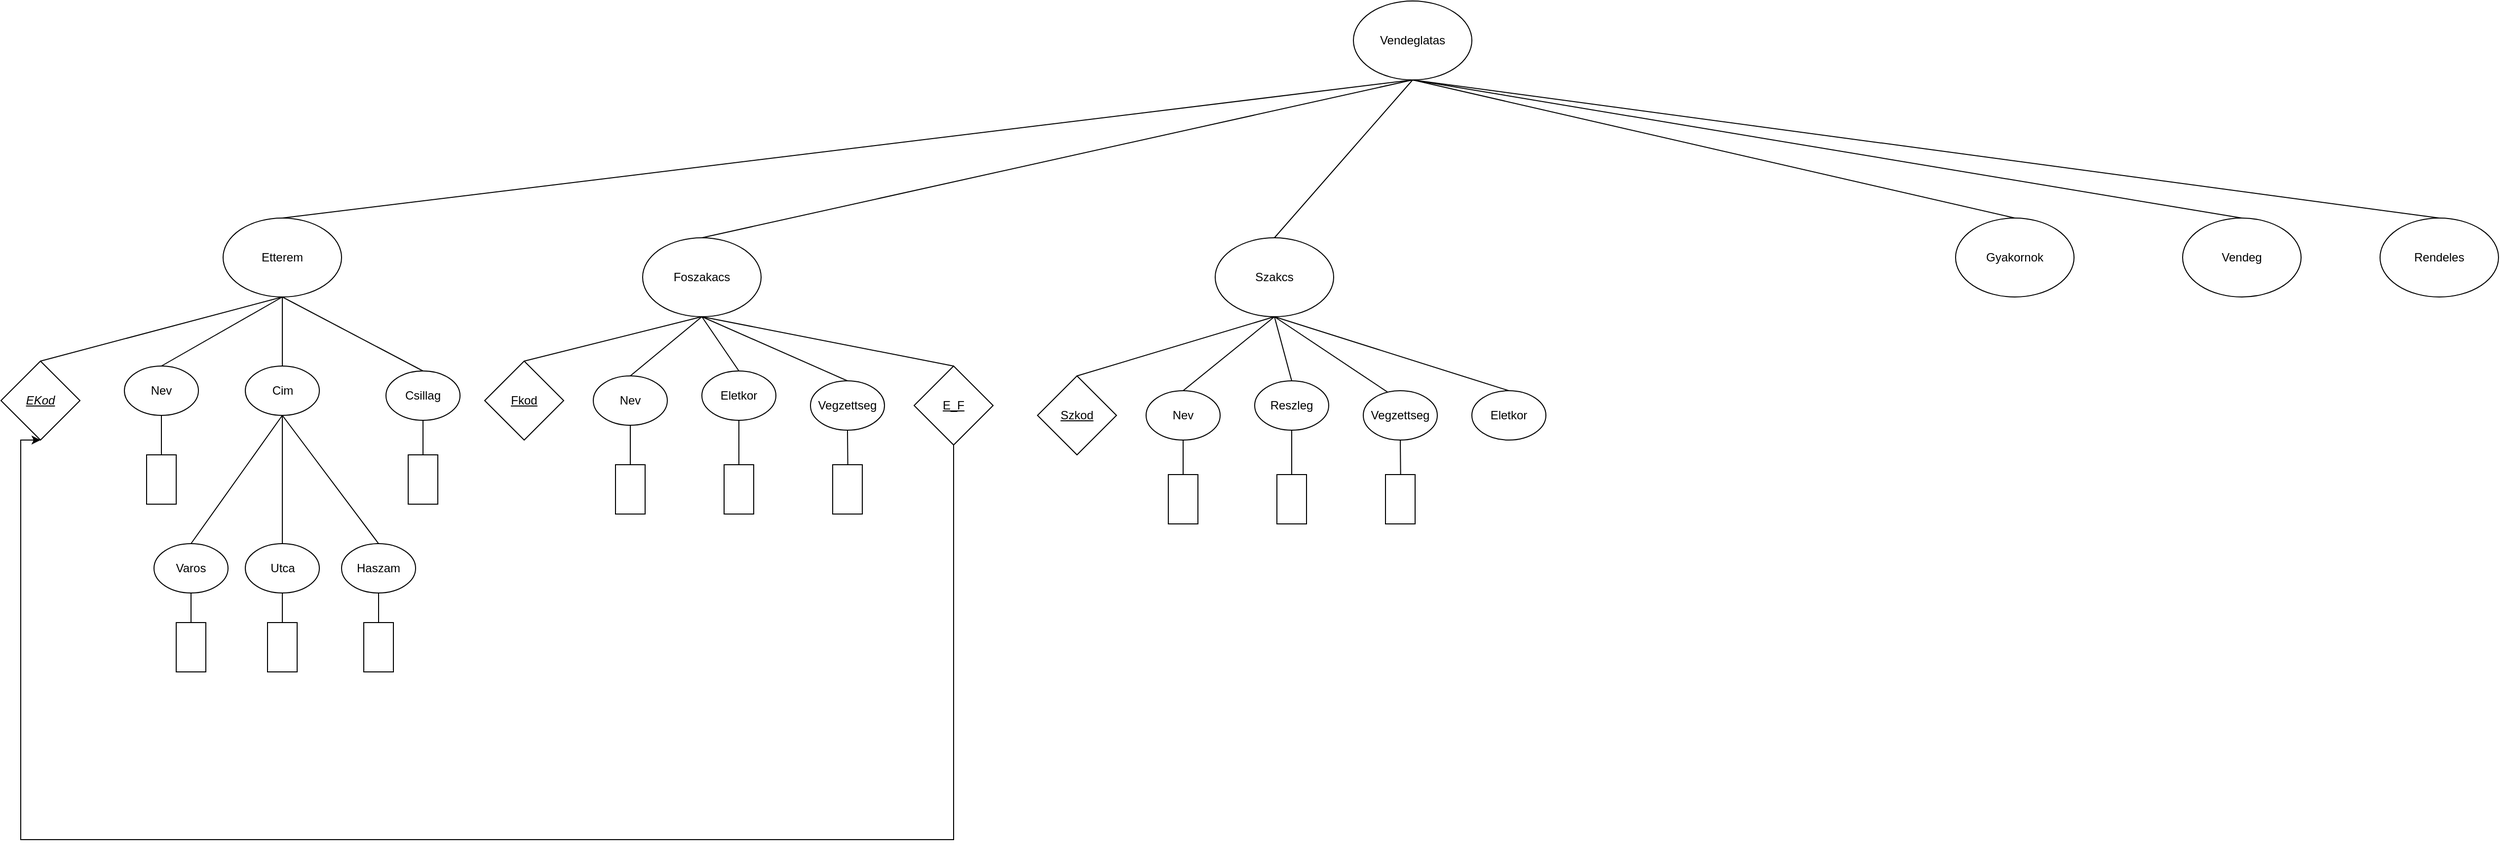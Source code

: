 <mxfile version="20.4.0"><diagram id="5zeBZYak-Ufsh1oe7t_A" name="Page-1"><mxGraphModel dx="3055" dy="1310" grid="1" gridSize="10" guides="1" tooltips="1" connect="1" arrows="1" fold="1" page="1" pageScale="1" pageWidth="850" pageHeight="1100" math="0" shadow="0"><root><mxCell id="0"/><mxCell id="1" parent="0"/><mxCell id="2ZCKuji_2gfjYg4W31bf-1" value="Vendeg" style="ellipse;whiteSpace=wrap;html=1;" vertex="1" parent="1"><mxGeometry x="780" y="260" width="120" height="80" as="geometry"/></mxCell><mxCell id="2ZCKuji_2gfjYg4W31bf-3" value="Etterem" style="ellipse;whiteSpace=wrap;html=1;" vertex="1" parent="1"><mxGeometry x="-1205" y="260" width="120" height="80" as="geometry"/></mxCell><mxCell id="2ZCKuji_2gfjYg4W31bf-4" value="Rendeles" style="ellipse;whiteSpace=wrap;html=1;" vertex="1" parent="1"><mxGeometry x="980" y="260" width="120" height="80" as="geometry"/></mxCell><mxCell id="2ZCKuji_2gfjYg4W31bf-5" value="Gyakornok" style="ellipse;whiteSpace=wrap;html=1;" vertex="1" parent="1"><mxGeometry x="550" y="260" width="120" height="80" as="geometry"/></mxCell><mxCell id="2ZCKuji_2gfjYg4W31bf-9" value="Nev" style="ellipse;whiteSpace=wrap;html=1;" vertex="1" parent="1"><mxGeometry x="-1305" y="410" width="75" height="50" as="geometry"/></mxCell><mxCell id="2ZCKuji_2gfjYg4W31bf-6" value="Foszakacs" style="ellipse;whiteSpace=wrap;html=1;strokeColor=default;perimeterSpacing=0;sketch=0;" vertex="1" parent="1"><mxGeometry x="-780" y="280" width="120" height="80" as="geometry"/></mxCell><mxCell id="2ZCKuji_2gfjYg4W31bf-10" value="Cim" style="ellipse;whiteSpace=wrap;html=1;" vertex="1" parent="1"><mxGeometry x="-1182.5" y="410" width="75" height="50" as="geometry"/></mxCell><mxCell id="2ZCKuji_2gfjYg4W31bf-11" value="Csillag" style="ellipse;whiteSpace=wrap;html=1;" vertex="1" parent="1"><mxGeometry x="-1040" y="415" width="75" height="50" as="geometry"/></mxCell><mxCell id="2ZCKuji_2gfjYg4W31bf-14" value="Vendeglatas" style="ellipse;whiteSpace=wrap;html=1;" vertex="1" parent="1"><mxGeometry x="-60" y="40" width="120" height="80" as="geometry"/></mxCell><mxCell id="2ZCKuji_2gfjYg4W31bf-16" value="Haszam" style="ellipse;whiteSpace=wrap;html=1;" vertex="1" parent="1"><mxGeometry x="-1085" y="590" width="75" height="50" as="geometry"/></mxCell><mxCell id="2ZCKuji_2gfjYg4W31bf-17" value="Utca" style="ellipse;whiteSpace=wrap;html=1;" vertex="1" parent="1"><mxGeometry x="-1182.5" y="590" width="75" height="50" as="geometry"/></mxCell><mxCell id="2ZCKuji_2gfjYg4W31bf-18" value="Varos" style="ellipse;whiteSpace=wrap;html=1;" vertex="1" parent="1"><mxGeometry x="-1275" y="590" width="75" height="50" as="geometry"/></mxCell><mxCell id="2ZCKuji_2gfjYg4W31bf-26" value="" style="endArrow=none;html=1;rounded=0;entryX=0.5;entryY=1;entryDx=0;entryDy=0;exitX=0.5;exitY=0;exitDx=0;exitDy=0;" edge="1" parent="1" source="2ZCKuji_2gfjYg4W31bf-5" target="2ZCKuji_2gfjYg4W31bf-14"><mxGeometry width="50" height="50" relative="1" as="geometry"><mxPoint x="-100" y="390" as="sourcePoint"/><mxPoint x="-50" y="340" as="targetPoint"/></mxGeometry></mxCell><mxCell id="2ZCKuji_2gfjYg4W31bf-27" value="" style="endArrow=none;html=1;rounded=0;entryX=0.5;entryY=1;entryDx=0;entryDy=0;exitX=0.5;exitY=0;exitDx=0;exitDy=0;" edge="1" parent="1" source="2ZCKuji_2gfjYg4W31bf-6" target="2ZCKuji_2gfjYg4W31bf-14"><mxGeometry width="50" height="50" relative="1" as="geometry"><mxPoint x="10" y="270" as="sourcePoint"/><mxPoint x="10" y="130" as="targetPoint"/></mxGeometry></mxCell><mxCell id="2ZCKuji_2gfjYg4W31bf-28" value="" style="endArrow=none;html=1;rounded=0;exitX=0.5;exitY=0;exitDx=0;exitDy=0;" edge="1" parent="1" source="2ZCKuji_2gfjYg4W31bf-1"><mxGeometry width="50" height="50" relative="1" as="geometry"><mxPoint x="20" y="280" as="sourcePoint"/><mxPoint y="120" as="targetPoint"/></mxGeometry></mxCell><mxCell id="2ZCKuji_2gfjYg4W31bf-29" value="" style="endArrow=none;html=1;rounded=0;entryX=0.5;entryY=1;entryDx=0;entryDy=0;exitX=0.5;exitY=0;exitDx=0;exitDy=0;" edge="1" parent="1" source="2ZCKuji_2gfjYg4W31bf-4" target="2ZCKuji_2gfjYg4W31bf-14"><mxGeometry width="50" height="50" relative="1" as="geometry"><mxPoint x="30" y="290" as="sourcePoint"/><mxPoint x="30" y="150" as="targetPoint"/></mxGeometry></mxCell><mxCell id="2ZCKuji_2gfjYg4W31bf-30" value="" style="endArrow=none;html=1;rounded=0;exitX=0.5;exitY=0;exitDx=0;exitDy=0;" edge="1" parent="1" source="2ZCKuji_2gfjYg4W31bf-3"><mxGeometry width="50" height="50" relative="1" as="geometry"><mxPoint x="440" y="270" as="sourcePoint"/><mxPoint y="120" as="targetPoint"/></mxGeometry></mxCell><mxCell id="2ZCKuji_2gfjYg4W31bf-32" value="" style="endArrow=none;html=1;rounded=0;exitX=0.5;exitY=1;exitDx=0;exitDy=0;entryX=0.5;entryY=0;entryDx=0;entryDy=0;" edge="1" parent="1" source="2ZCKuji_2gfjYg4W31bf-3" target="2ZCKuji_2gfjYg4W31bf-10"><mxGeometry width="50" height="50" relative="1" as="geometry"><mxPoint x="-1005" y="270" as="sourcePoint"/><mxPoint x="-545" y="130" as="targetPoint"/></mxGeometry></mxCell><mxCell id="2ZCKuji_2gfjYg4W31bf-33" value="" style="endArrow=none;html=1;rounded=0;exitX=0.5;exitY=1;exitDx=0;exitDy=0;entryX=0.5;entryY=0;entryDx=0;entryDy=0;" edge="1" parent="1" source="2ZCKuji_2gfjYg4W31bf-3" target="2ZCKuji_2gfjYg4W31bf-9"><mxGeometry width="50" height="50" relative="1" as="geometry"><mxPoint x="-1005" y="350" as="sourcePoint"/><mxPoint x="-1005" y="420" as="targetPoint"/></mxGeometry></mxCell><mxCell id="2ZCKuji_2gfjYg4W31bf-35" value="" style="endArrow=none;html=1;rounded=0;exitX=0.5;exitY=1;exitDx=0;exitDy=0;entryX=0.5;entryY=0;entryDx=0;entryDy=0;" edge="1" parent="1" source="2ZCKuji_2gfjYg4W31bf-3" target="2ZCKuji_2gfjYg4W31bf-11"><mxGeometry width="50" height="50" relative="1" as="geometry"><mxPoint x="-1005" y="350" as="sourcePoint"/><mxPoint x="-1127.5" y="420" as="targetPoint"/></mxGeometry></mxCell><mxCell id="2ZCKuji_2gfjYg4W31bf-38" value="" style="endArrow=none;html=1;rounded=0;exitX=0.5;exitY=1;exitDx=0;exitDy=0;entryX=0.5;entryY=0;entryDx=0;entryDy=0;" edge="1" parent="1" source="2ZCKuji_2gfjYg4W31bf-10" target="2ZCKuji_2gfjYg4W31bf-18"><mxGeometry width="50" height="50" relative="1" as="geometry"><mxPoint x="-655" y="390" as="sourcePoint"/><mxPoint x="-605" y="340" as="targetPoint"/></mxGeometry></mxCell><mxCell id="2ZCKuji_2gfjYg4W31bf-39" value="" style="endArrow=none;html=1;rounded=0;exitX=0.5;exitY=1;exitDx=0;exitDy=0;entryX=0.5;entryY=0;entryDx=0;entryDy=0;" edge="1" parent="1" source="2ZCKuji_2gfjYg4W31bf-10" target="2ZCKuji_2gfjYg4W31bf-17"><mxGeometry width="50" height="50" relative="1" as="geometry"><mxPoint x="-995" y="360" as="sourcePoint"/><mxPoint x="-1117.5" y="430" as="targetPoint"/></mxGeometry></mxCell><mxCell id="2ZCKuji_2gfjYg4W31bf-40" value="" style="endArrow=none;html=1;rounded=0;exitX=0.5;exitY=1;exitDx=0;exitDy=0;entryX=0.5;entryY=0;entryDx=0;entryDy=0;" edge="1" parent="1" source="2ZCKuji_2gfjYg4W31bf-10" target="2ZCKuji_2gfjYg4W31bf-16"><mxGeometry width="50" height="50" relative="1" as="geometry"><mxPoint x="-985" y="370" as="sourcePoint"/><mxPoint x="-1107.5" y="440" as="targetPoint"/></mxGeometry></mxCell><mxCell id="2ZCKuji_2gfjYg4W31bf-43" value="&lt;u&gt;Fkod&lt;/u&gt;" style="rhombus;whiteSpace=wrap;html=1;sketch=0;strokeColor=default;fontStyle=4" vertex="1" parent="1"><mxGeometry x="-940" y="405" width="80" height="80" as="geometry"/></mxCell><mxCell id="2ZCKuji_2gfjYg4W31bf-123" style="edgeStyle=orthogonalEdgeStyle;rounded=0;orthogonalLoop=1;jettySize=auto;html=1;exitX=0.5;exitY=1;exitDx=0;exitDy=0;entryX=0.5;entryY=1;entryDx=0;entryDy=0;" edge="1" parent="1" source="2ZCKuji_2gfjYg4W31bf-45" target="2ZCKuji_2gfjYg4W31bf-59"><mxGeometry relative="1" as="geometry"><mxPoint x="-1410" y="1160" as="targetPoint"/><Array as="points"><mxPoint x="-465" y="890"/><mxPoint x="-1410" y="890"/><mxPoint x="-1410" y="485"/></Array></mxGeometry></mxCell><mxCell id="2ZCKuji_2gfjYg4W31bf-45" value="E_F" style="rhombus;whiteSpace=wrap;html=1;sketch=0;strokeColor=default;fontStyle=4" vertex="1" parent="1"><mxGeometry x="-505" y="410" width="80" height="80" as="geometry"/></mxCell><mxCell id="2ZCKuji_2gfjYg4W31bf-46" value="" style="endArrow=none;html=1;rounded=0;entryX=0.5;entryY=0;entryDx=0;entryDy=0;exitX=0.5;exitY=1;exitDx=0;exitDy=0;" edge="1" parent="1" source="2ZCKuji_2gfjYg4W31bf-6" target="2ZCKuji_2gfjYg4W31bf-45"><mxGeometry width="50" height="50" relative="1" as="geometry"><mxPoint x="-600" y="360" as="sourcePoint"/><mxPoint x="-530" y="405" as="targetPoint"/></mxGeometry></mxCell><mxCell id="2ZCKuji_2gfjYg4W31bf-47" value="" style="endArrow=none;html=1;rounded=0;entryX=0.5;entryY=0;entryDx=0;entryDy=0;exitX=0.5;exitY=1;exitDx=0;exitDy=0;" edge="1" parent="1" source="2ZCKuji_2gfjYg4W31bf-6" target="2ZCKuji_2gfjYg4W31bf-43"><mxGeometry width="50" height="50" relative="1" as="geometry"><mxPoint x="-520" y="360" as="sourcePoint"/><mxPoint x="-360" y="430" as="targetPoint"/></mxGeometry></mxCell><mxCell id="2ZCKuji_2gfjYg4W31bf-49" value="Szakcs" style="ellipse;whiteSpace=wrap;html=1;strokeColor=default;perimeterSpacing=0;sketch=0;" vertex="1" parent="1"><mxGeometry x="-200" y="280" width="120" height="80" as="geometry"/></mxCell><mxCell id="2ZCKuji_2gfjYg4W31bf-54" value="Nev" style="ellipse;whiteSpace=wrap;html=1;" vertex="1" parent="1"><mxGeometry x="-830" y="420" width="75" height="50" as="geometry"/></mxCell><mxCell id="2ZCKuji_2gfjYg4W31bf-55" value="Eletkor" style="ellipse;whiteSpace=wrap;html=1;" vertex="1" parent="1"><mxGeometry x="-720" y="415" width="75" height="50" as="geometry"/></mxCell><mxCell id="2ZCKuji_2gfjYg4W31bf-56" value="" style="endArrow=none;html=1;rounded=0;entryX=0.5;entryY=0;entryDx=0;entryDy=0;" edge="1" parent="1" target="2ZCKuji_2gfjYg4W31bf-55"><mxGeometry width="50" height="50" relative="1" as="geometry"><mxPoint x="-720" y="360" as="sourcePoint"/><mxPoint x="-670" y="490" as="targetPoint"/></mxGeometry></mxCell><mxCell id="2ZCKuji_2gfjYg4W31bf-57" value="" style="endArrow=none;html=1;rounded=0;exitX=0.5;exitY=1;exitDx=0;exitDy=0;entryX=0.5;entryY=0;entryDx=0;entryDy=0;" edge="1" parent="1" target="2ZCKuji_2gfjYg4W31bf-54" source="2ZCKuji_2gfjYg4W31bf-6"><mxGeometry width="50" height="50" relative="1" as="geometry"><mxPoint x="-670" y="420" as="sourcePoint"/><mxPoint x="-792.5" y="490" as="targetPoint"/></mxGeometry></mxCell><mxCell id="2ZCKuji_2gfjYg4W31bf-58" value="" style="endArrow=none;html=1;rounded=0;exitX=0.5;exitY=0;exitDx=0;exitDy=0;" edge="1" parent="1" source="2ZCKuji_2gfjYg4W31bf-49"><mxGeometry width="50" height="50" relative="1" as="geometry"><mxPoint x="-610" y="290" as="sourcePoint"/><mxPoint y="120" as="targetPoint"/></mxGeometry></mxCell><mxCell id="2ZCKuji_2gfjYg4W31bf-59" value="EKod" style="rhombus;whiteSpace=wrap;html=1;sketch=0;strokeColor=default;fontStyle=6" vertex="1" parent="1"><mxGeometry x="-1430" y="405" width="80" height="80" as="geometry"/></mxCell><mxCell id="2ZCKuji_2gfjYg4W31bf-60" value="" style="endArrow=none;html=1;rounded=0;entryX=0.5;entryY=0;entryDx=0;entryDy=0;exitX=0.5;exitY=1;exitDx=0;exitDy=0;" edge="1" parent="1" target="2ZCKuji_2gfjYg4W31bf-59" source="2ZCKuji_2gfjYg4W31bf-3"><mxGeometry width="50" height="50" relative="1" as="geometry"><mxPoint x="-1295" y="350" as="sourcePoint"/><mxPoint x="-935" y="420" as="targetPoint"/></mxGeometry></mxCell><mxCell id="2ZCKuji_2gfjYg4W31bf-65" value="Szkod" style="rhombus;whiteSpace=wrap;html=1;sketch=0;strokeColor=default;fontStyle=4" vertex="1" parent="1"><mxGeometry x="-380" y="420" width="80" height="80" as="geometry"/></mxCell><mxCell id="2ZCKuji_2gfjYg4W31bf-66" value="" style="endArrow=none;html=1;rounded=0;entryX=0.5;entryY=0;entryDx=0;entryDy=0;" edge="1" parent="1" target="2ZCKuji_2gfjYg4W31bf-65"><mxGeometry width="50" height="50" relative="1" as="geometry"><mxPoint x="-140" y="360" as="sourcePoint"/><mxPoint x="215" y="435" as="targetPoint"/></mxGeometry></mxCell><mxCell id="2ZCKuji_2gfjYg4W31bf-67" value="Eletkor" style="ellipse;whiteSpace=wrap;html=1;" vertex="1" parent="1"><mxGeometry x="60" y="435" width="75" height="50" as="geometry"/></mxCell><mxCell id="2ZCKuji_2gfjYg4W31bf-68" value="" style="endArrow=none;html=1;rounded=0;entryX=0.5;entryY=0;entryDx=0;entryDy=0;" edge="1" parent="1" target="2ZCKuji_2gfjYg4W31bf-67"><mxGeometry width="50" height="50" relative="1" as="geometry"><mxPoint x="-140" y="360" as="sourcePoint"/><mxPoint x="-95" y="495" as="targetPoint"/></mxGeometry></mxCell><mxCell id="2ZCKuji_2gfjYg4W31bf-69" value="" style="endArrow=none;html=1;rounded=0;exitX=0.5;exitY=1;exitDx=0;exitDy=0;entryX=0.5;entryY=0;entryDx=0;entryDy=0;" edge="1" parent="1" source="2ZCKuji_2gfjYg4W31bf-49" target="2ZCKuji_2gfjYg4W31bf-118"><mxGeometry width="50" height="50" relative="1" as="geometry"><mxPoint x="-145" y="365" as="sourcePoint"/><mxPoint x="-187.5" y="425" as="targetPoint"/></mxGeometry></mxCell><mxCell id="2ZCKuji_2gfjYg4W31bf-73" value="" style="rounded=0;whiteSpace=wrap;html=1;sketch=0;strokeColor=default;rotation=90;" vertex="1" parent="1"><mxGeometry x="-1027.5" y="510" width="50" height="30" as="geometry"/></mxCell><mxCell id="2ZCKuji_2gfjYg4W31bf-79" value="" style="rounded=0;whiteSpace=wrap;html=1;sketch=0;strokeColor=default;rotation=90;" vertex="1" parent="1"><mxGeometry x="-1292.5" y="510" width="50" height="30" as="geometry"/></mxCell><mxCell id="2ZCKuji_2gfjYg4W31bf-80" value="" style="rounded=0;whiteSpace=wrap;html=1;sketch=0;strokeColor=default;rotation=90;" vertex="1" parent="1"><mxGeometry x="-1262.5" y="680" width="50" height="30" as="geometry"/></mxCell><mxCell id="2ZCKuji_2gfjYg4W31bf-81" value="" style="rounded=0;whiteSpace=wrap;html=1;sketch=0;strokeColor=default;rotation=90;" vertex="1" parent="1"><mxGeometry x="-1170" y="680" width="50" height="30" as="geometry"/></mxCell><mxCell id="2ZCKuji_2gfjYg4W31bf-82" value="" style="rounded=0;whiteSpace=wrap;html=1;sketch=0;strokeColor=default;rotation=90;" vertex="1" parent="1"><mxGeometry x="-1072.5" y="680" width="50" height="30" as="geometry"/></mxCell><mxCell id="2ZCKuji_2gfjYg4W31bf-86" value="" style="endArrow=none;html=1;rounded=0;entryX=0.5;entryY=1;entryDx=0;entryDy=0;exitX=0;exitY=0.5;exitDx=0;exitDy=0;" edge="1" parent="1" source="2ZCKuji_2gfjYg4W31bf-79" target="2ZCKuji_2gfjYg4W31bf-9"><mxGeometry width="50" height="50" relative="1" as="geometry"><mxPoint x="-1120" y="630" as="sourcePoint"/><mxPoint x="-1070" y="580" as="targetPoint"/></mxGeometry></mxCell><mxCell id="2ZCKuji_2gfjYg4W31bf-88" value="" style="endArrow=none;html=1;rounded=0;entryX=0.5;entryY=1;entryDx=0;entryDy=0;exitX=0;exitY=0.5;exitDx=0;exitDy=0;" edge="1" parent="1" source="2ZCKuji_2gfjYg4W31bf-73" target="2ZCKuji_2gfjYg4W31bf-11"><mxGeometry width="50" height="50" relative="1" as="geometry"><mxPoint x="-1257.5" y="510" as="sourcePoint"/><mxPoint x="-1257.5" y="470" as="targetPoint"/></mxGeometry></mxCell><mxCell id="2ZCKuji_2gfjYg4W31bf-89" value="" style="endArrow=none;html=1;rounded=0;entryX=0.5;entryY=1;entryDx=0;entryDy=0;exitX=0;exitY=0.5;exitDx=0;exitDy=0;" edge="1" parent="1" source="2ZCKuji_2gfjYg4W31bf-80" target="2ZCKuji_2gfjYg4W31bf-18"><mxGeometry width="50" height="50" relative="1" as="geometry"><mxPoint x="-1247.5" y="520" as="sourcePoint"/><mxPoint x="-1247.5" y="480" as="targetPoint"/></mxGeometry></mxCell><mxCell id="2ZCKuji_2gfjYg4W31bf-90" value="" style="endArrow=none;html=1;rounded=0;entryX=0.5;entryY=1;entryDx=0;entryDy=0;exitX=0;exitY=0.5;exitDx=0;exitDy=0;" edge="1" parent="1" source="2ZCKuji_2gfjYg4W31bf-81" target="2ZCKuji_2gfjYg4W31bf-17"><mxGeometry width="50" height="50" relative="1" as="geometry"><mxPoint x="-1237.5" y="530" as="sourcePoint"/><mxPoint x="-1237.5" y="490" as="targetPoint"/></mxGeometry></mxCell><mxCell id="2ZCKuji_2gfjYg4W31bf-91" value="" style="endArrow=none;html=1;rounded=0;entryX=0.5;entryY=1;entryDx=0;entryDy=0;exitX=0;exitY=0.5;exitDx=0;exitDy=0;" edge="1" parent="1" source="2ZCKuji_2gfjYg4W31bf-82" target="2ZCKuji_2gfjYg4W31bf-16"><mxGeometry width="50" height="50" relative="1" as="geometry"><mxPoint x="-1227.5" y="540" as="sourcePoint"/><mxPoint x="-1227.5" y="500" as="targetPoint"/></mxGeometry></mxCell><mxCell id="2ZCKuji_2gfjYg4W31bf-96" value="" style="rounded=0;whiteSpace=wrap;html=1;sketch=0;strokeColor=default;rotation=90;" vertex="1" parent="1"><mxGeometry x="-817.5" y="520" width="50" height="30" as="geometry"/></mxCell><mxCell id="2ZCKuji_2gfjYg4W31bf-97" value="" style="endArrow=none;html=1;rounded=0;exitX=0;exitY=0.5;exitDx=0;exitDy=0;entryX=0.5;entryY=1;entryDx=0;entryDy=0;" edge="1" parent="1" source="2ZCKuji_2gfjYg4W31bf-96" target="2ZCKuji_2gfjYg4W31bf-54"><mxGeometry width="50" height="50" relative="1" as="geometry"><mxPoint x="-1017.5" y="520" as="sourcePoint"/><mxPoint x="-762" y="480" as="targetPoint"/></mxGeometry></mxCell><mxCell id="2ZCKuji_2gfjYg4W31bf-98" value="" style="rounded=0;whiteSpace=wrap;html=1;sketch=0;strokeColor=default;rotation=90;" vertex="1" parent="1"><mxGeometry x="-707.5" y="520" width="50" height="30" as="geometry"/></mxCell><mxCell id="2ZCKuji_2gfjYg4W31bf-99" value="" style="endArrow=none;html=1;rounded=0;entryX=0.5;entryY=1;entryDx=0;entryDy=0;exitX=0;exitY=0.5;exitDx=0;exitDy=0;" edge="1" parent="1" source="2ZCKuji_2gfjYg4W31bf-98" target="2ZCKuji_2gfjYg4W31bf-55"><mxGeometry width="50" height="50" relative="1" as="geometry"><mxPoint x="-900" y="520" as="sourcePoint"/><mxPoint x="-645" y="475" as="targetPoint"/></mxGeometry></mxCell><mxCell id="2ZCKuji_2gfjYg4W31bf-101" value="Vegzettseg" style="ellipse;whiteSpace=wrap;html=1;" vertex="1" parent="1"><mxGeometry x="-610" y="425" width="75" height="50" as="geometry"/></mxCell><mxCell id="2ZCKuji_2gfjYg4W31bf-105" value="" style="endArrow=none;html=1;rounded=0;entryX=0.5;entryY=0;entryDx=0;entryDy=0;" edge="1" parent="1" target="2ZCKuji_2gfjYg4W31bf-101"><mxGeometry width="50" height="50" relative="1" as="geometry"><mxPoint x="-720" y="360" as="sourcePoint"/><mxPoint x="-672.5" y="425" as="targetPoint"/></mxGeometry></mxCell><mxCell id="2ZCKuji_2gfjYg4W31bf-108" value="" style="endArrow=none;html=1;rounded=0;exitX=0.5;exitY=1;exitDx=0;exitDy=0;" edge="1" parent="1" source="2ZCKuji_2gfjYg4W31bf-101"><mxGeometry width="50" height="50" relative="1" as="geometry"><mxPoint x="-700" y="380" as="sourcePoint"/><mxPoint x="-572" y="530" as="targetPoint"/></mxGeometry></mxCell><mxCell id="2ZCKuji_2gfjYg4W31bf-109" value="" style="rounded=0;whiteSpace=wrap;html=1;sketch=0;strokeColor=default;rotation=90;" vertex="1" parent="1"><mxGeometry x="-597.5" y="520" width="50" height="30" as="geometry"/></mxCell><mxCell id="2ZCKuji_2gfjYg4W31bf-110" value="Reszleg" style="ellipse;whiteSpace=wrap;html=1;" vertex="1" parent="1"><mxGeometry x="-160" y="425" width="75" height="50" as="geometry"/></mxCell><mxCell id="2ZCKuji_2gfjYg4W31bf-111" value="" style="rounded=0;whiteSpace=wrap;html=1;sketch=0;strokeColor=default;rotation=90;" vertex="1" parent="1"><mxGeometry x="-257.5" y="530" width="50" height="30" as="geometry"/></mxCell><mxCell id="2ZCKuji_2gfjYg4W31bf-112" value="" style="endArrow=none;html=1;rounded=0;exitX=0;exitY=0.5;exitDx=0;exitDy=0;entryX=0.5;entryY=1;entryDx=0;entryDy=0;startArrow=none;" edge="1" parent="1" source="2ZCKuji_2gfjYg4W31bf-118"><mxGeometry width="50" height="50" relative="1" as="geometry"><mxPoint x="-457.5" y="530" as="sourcePoint"/><mxPoint x="-232.5" y="480" as="targetPoint"/></mxGeometry></mxCell><mxCell id="2ZCKuji_2gfjYg4W31bf-113" value="" style="rounded=0;whiteSpace=wrap;html=1;sketch=0;strokeColor=default;rotation=90;" vertex="1" parent="1"><mxGeometry x="-147.5" y="530" width="50" height="30" as="geometry"/></mxCell><mxCell id="2ZCKuji_2gfjYg4W31bf-114" value="" style="endArrow=none;html=1;rounded=0;entryX=0.5;entryY=1;entryDx=0;entryDy=0;exitX=0;exitY=0.5;exitDx=0;exitDy=0;" edge="1" parent="1" source="2ZCKuji_2gfjYg4W31bf-113" target="2ZCKuji_2gfjYg4W31bf-110"><mxGeometry width="50" height="50" relative="1" as="geometry"><mxPoint x="-340" y="530" as="sourcePoint"/><mxPoint x="-85" y="485" as="targetPoint"/></mxGeometry></mxCell><mxCell id="2ZCKuji_2gfjYg4W31bf-115" value="Vegzettseg" style="ellipse;whiteSpace=wrap;html=1;" vertex="1" parent="1"><mxGeometry x="-50" y="435" width="75" height="50" as="geometry"/></mxCell><mxCell id="2ZCKuji_2gfjYg4W31bf-116" value="" style="endArrow=none;html=1;rounded=0;exitX=0.5;exitY=1;exitDx=0;exitDy=0;" edge="1" parent="1" source="2ZCKuji_2gfjYg4W31bf-115"><mxGeometry width="50" height="50" relative="1" as="geometry"><mxPoint x="-140" y="390" as="sourcePoint"/><mxPoint x="-12" y="540" as="targetPoint"/></mxGeometry></mxCell><mxCell id="2ZCKuji_2gfjYg4W31bf-117" value="" style="rounded=0;whiteSpace=wrap;html=1;sketch=0;strokeColor=default;rotation=90;" vertex="1" parent="1"><mxGeometry x="-37.5" y="530" width="50" height="30" as="geometry"/></mxCell><mxCell id="2ZCKuji_2gfjYg4W31bf-118" value="Nev" style="ellipse;whiteSpace=wrap;html=1;" vertex="1" parent="1"><mxGeometry x="-270" y="435" width="75" height="50" as="geometry"/></mxCell><mxCell id="2ZCKuji_2gfjYg4W31bf-119" value="" style="endArrow=none;html=1;rounded=0;exitX=0;exitY=0.5;exitDx=0;exitDy=0;entryX=0.5;entryY=1;entryDx=0;entryDy=0;" edge="1" parent="1" source="2ZCKuji_2gfjYg4W31bf-111" target="2ZCKuji_2gfjYg4W31bf-118"><mxGeometry width="50" height="50" relative="1" as="geometry"><mxPoint x="-232.5" y="520" as="sourcePoint"/><mxPoint x="-232.5" y="480" as="targetPoint"/></mxGeometry></mxCell><mxCell id="2ZCKuji_2gfjYg4W31bf-121" value="" style="endArrow=none;html=1;rounded=0;entryX=0.5;entryY=0;entryDx=0;entryDy=0;exitX=0.5;exitY=1;exitDx=0;exitDy=0;" edge="1" parent="1" source="2ZCKuji_2gfjYg4W31bf-49" target="2ZCKuji_2gfjYg4W31bf-110"><mxGeometry width="50" height="50" relative="1" as="geometry"><mxPoint x="-140" y="370" as="sourcePoint"/><mxPoint x="-232.5" y="475" as="targetPoint"/></mxGeometry></mxCell><mxCell id="2ZCKuji_2gfjYg4W31bf-122" value="" style="endArrow=none;html=1;rounded=0;exitX=0.5;exitY=1;exitDx=0;exitDy=0;entryX=0.326;entryY=0.026;entryDx=0;entryDy=0;entryPerimeter=0;" edge="1" parent="1" source="2ZCKuji_2gfjYg4W31bf-49" target="2ZCKuji_2gfjYg4W31bf-115"><mxGeometry width="50" height="50" relative="1" as="geometry"><mxPoint x="-120" y="380" as="sourcePoint"/><mxPoint x="-222.5" y="485" as="targetPoint"/></mxGeometry></mxCell></root></mxGraphModel></diagram></mxfile>